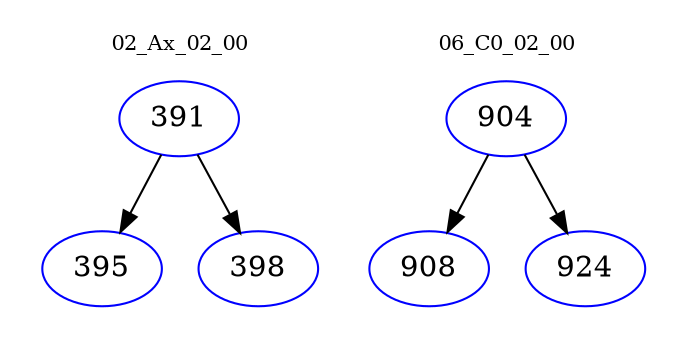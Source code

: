 digraph{
subgraph cluster_0 {
color = white
label = "02_Ax_02_00";
fontsize=10;
T0_391 [label="391", color="blue"]
T0_391 -> T0_395 [color="black"]
T0_395 [label="395", color="blue"]
T0_391 -> T0_398 [color="black"]
T0_398 [label="398", color="blue"]
}
subgraph cluster_1 {
color = white
label = "06_C0_02_00";
fontsize=10;
T1_904 [label="904", color="blue"]
T1_904 -> T1_908 [color="black"]
T1_908 [label="908", color="blue"]
T1_904 -> T1_924 [color="black"]
T1_924 [label="924", color="blue"]
}
}
